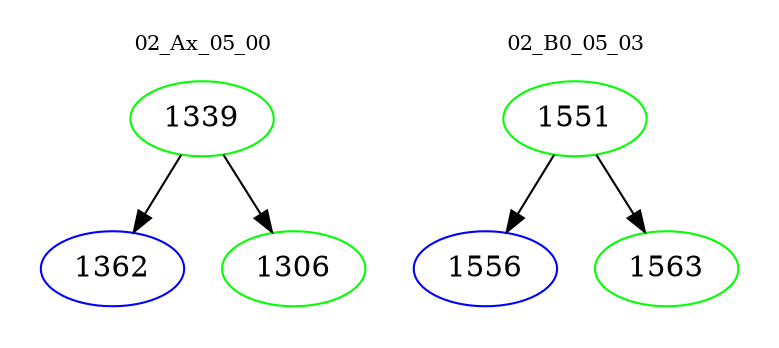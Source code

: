 digraph{
subgraph cluster_0 {
color = white
label = "02_Ax_05_00";
fontsize=10;
T0_1339 [label="1339", color="green"]
T0_1339 -> T0_1362 [color="black"]
T0_1362 [label="1362", color="blue"]
T0_1339 -> T0_1306 [color="black"]
T0_1306 [label="1306", color="green"]
}
subgraph cluster_1 {
color = white
label = "02_B0_05_03";
fontsize=10;
T1_1551 [label="1551", color="green"]
T1_1551 -> T1_1556 [color="black"]
T1_1556 [label="1556", color="blue"]
T1_1551 -> T1_1563 [color="black"]
T1_1563 [label="1563", color="green"]
}
}

